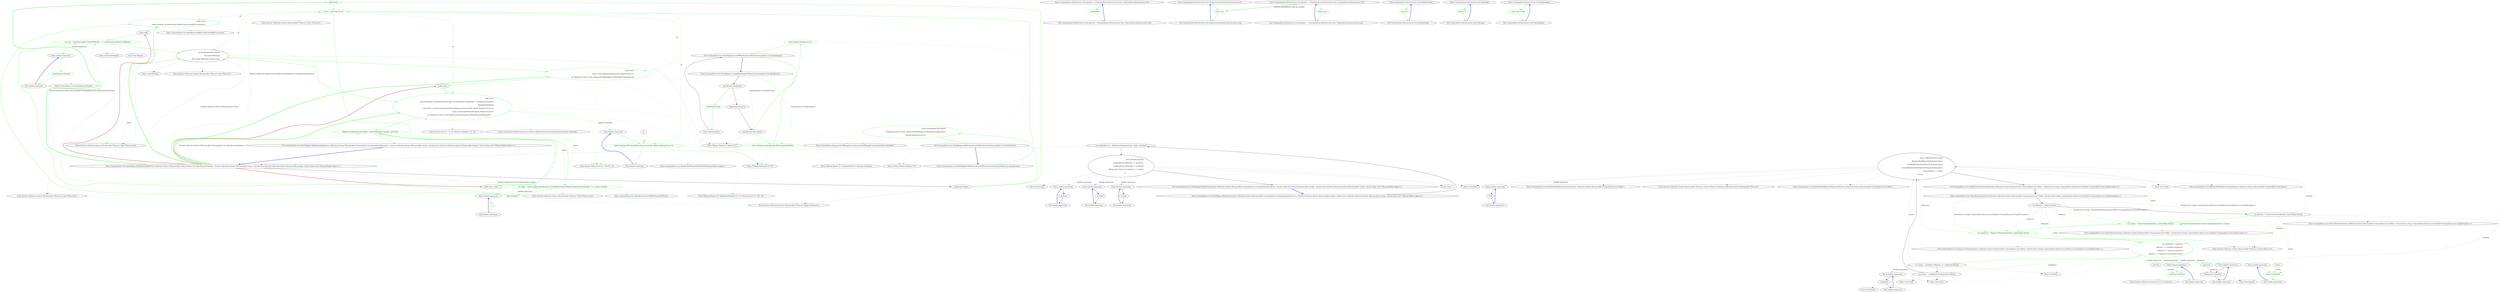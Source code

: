 digraph  {
d18 [label="yield break;", span="36-36", cluster="CommandLine.Core.ValueMapper.MapValuesImpl(System.Collections.Generic.IEnumerable<CommandLine.Core.SpecificationProperty>, System.Collections.Generic.IEnumerable<string>, System.Func<System.Collections.Generic.IEnumerable<string>, System.Type, bool, CSharpx.Maybe<object>>)", color=green, community=0];
d4 [label="Entry CommandLine.Core.ValueMapper.MapValuesImpl(System.Collections.Generic.IEnumerable<CommandLine.Core.SpecificationProperty>, System.Collections.Generic.IEnumerable<string>, System.Func<System.Collections.Generic.IEnumerable<string>, System.Type, bool, CSharpx.Maybe<object>>)", span="29-29", cluster="CommandLine.Core.ValueMapper.MapValuesImpl(System.Collections.Generic.IEnumerable<CommandLine.Core.SpecificationProperty>, System.Collections.Generic.IEnumerable<string>, System.Func<System.Collections.Generic.IEnumerable<string>, System.Type, bool, CSharpx.Maybe<object>>)"];
d17 [label="specProps.Empty()", span="34-34", cluster="CommandLine.Core.ValueMapper.MapValuesImpl(System.Collections.Generic.IEnumerable<CommandLine.Core.SpecificationProperty>, System.Collections.Generic.IEnumerable<string>, System.Func<System.Collections.Generic.IEnumerable<string>, System.Type, bool, CSharpx.Maybe<object>>)"];
d19 [label="var pt = specProps.First()", span="38-38", cluster="CommandLine.Core.ValueMapper.MapValuesImpl(System.Collections.Generic.IEnumerable<CommandLine.Core.SpecificationProperty>, System.Collections.Generic.IEnumerable<string>, System.Func<System.Collections.Generic.IEnumerable<string>, System.Type, bool, CSharpx.Maybe<object>>)", color=green, community=0];
d22 [label="yield return\r\n                    Tuple.Create(pt, pt.Specification.MakeErrorInCaseOfMinConstraint());", span="42-43", cluster="CommandLine.Core.ValueMapper.MapValuesImpl(System.Collections.Generic.IEnumerable<CommandLine.Core.SpecificationProperty>, System.Collections.Generic.IEnumerable<string>, System.Func<System.Collections.Generic.IEnumerable<string>, System.Type, bool, CSharpx.Maybe<object>>)", color=green, community=0];
d21 [label="taken.Empty()", span="40-40", cluster="CommandLine.Core.ValueMapper.MapValuesImpl(System.Collections.Generic.IEnumerable<CommandLine.Core.SpecificationProperty>, System.Collections.Generic.IEnumerable<string>, System.Func<System.Collections.Generic.IEnumerable<string>, System.Type, bool, CSharpx.Maybe<object>>)", color=green, community=0];
d23 [label="yield break;", span="44-44", cluster="CommandLine.Core.ValueMapper.MapValuesImpl(System.Collections.Generic.IEnumerable<CommandLine.Core.SpecificationProperty>, System.Collections.Generic.IEnumerable<string>, System.Func<System.Collections.Generic.IEnumerable<string>, System.Type, bool, CSharpx.Maybe<object>>)"];
d38 [label="Entry CommandLine.Core.Specification.MakeErrorInCaseOfMinConstraint()", span="87-87", cluster="CommandLine.Core.Specification.MakeErrorInCaseOfMinConstraint()"];
d39 [label="Entry System.Tuple.Create<T1, T2>(T1, T2)", span="0-0", cluster="System.Tuple.Create<T1, T2>(T1, T2)"];
d26 [label="yield return\r\n                    Tuple.Create<SpecificationProperty, Maybe<Error>>(\r\n                        pt, Maybe.Just<Error>(new SequenceOutOfRangeError(NameInfo.EmptyName)));", span="52-54", cluster="CommandLine.Core.ValueMapper.MapValuesImpl(System.Collections.Generic.IEnumerable<CommandLine.Core.SpecificationProperty>, System.Collections.Generic.IEnumerable<string>, System.Func<System.Collections.Generic.IEnumerable<string>, System.Type, bool, CSharpx.Maybe<object>>)", color=green, community=0];
d25 [label="pt.Specification.Max.IsJust()\r\n                && next.IsNothing()\r\n                && values.Skip(taken.Count()).Any()", span="48-50", cluster="CommandLine.Core.ValueMapper.MapValuesImpl(System.Collections.Generic.IEnumerable<CommandLine.Core.SpecificationProperty>, System.Collections.Generic.IEnumerable<string>, System.Func<System.Collections.Generic.IEnumerable<string>, System.Type, bool, CSharpx.Maybe<object>>)"];
d27 [label="yield break;", span="55-55", cluster="CommandLine.Core.ValueMapper.MapValuesImpl(System.Collections.Generic.IEnumerable<CommandLine.Core.SpecificationProperty>, System.Collections.Generic.IEnumerable<string>, System.Func<System.Collections.Generic.IEnumerable<string>, System.Type, bool, CSharpx.Maybe<object>>)"];
d46 [label="Entry CommandLine.SequenceOutOfRangeError.SequenceOutOfRangeError(CommandLine.NameInfo)", span="360-360", cluster="CommandLine.SequenceOutOfRangeError.SequenceOutOfRangeError(CommandLine.NameInfo)"];
d47 [label="Entry CSharpx.Maybe.Just<T>(T)", span="124-124", cluster="CSharpx.Maybe.Just<T>(T)"];
d28 [label="yield return\r\n                converter(taken, pt.Property.PropertyType, pt.Specification.TargetType != TargetType.Sequence)\r\n                    .MapValueOrDefault(\r\n                        converted => Tuple.Create(pt.WithValue(Maybe.Just(converted)), Maybe.Nothing<Error>()),\r\n                        Tuple.Create<SpecificationProperty, Maybe<Error>>(\r\n                            pt, Maybe.Just<Error>(new BadFormatConversionError(NameInfo.EmptyName))));", span="58-63", cluster="CommandLine.Core.ValueMapper.MapValuesImpl(System.Collections.Generic.IEnumerable<CommandLine.Core.SpecificationProperty>, System.Collections.Generic.IEnumerable<string>, System.Func<System.Collections.Generic.IEnumerable<string>, System.Type, bool, CSharpx.Maybe<object>>)", color=green, community=0];
d20 [label="var taken = values.Take(pt.Specification.CountOfMaxNumberOfValues().MapValueOrDefault(n => n, values.Count()))", span="39-39", cluster="CommandLine.Core.ValueMapper.MapValuesImpl(System.Collections.Generic.IEnumerable<CommandLine.Core.SpecificationProperty>, System.Collections.Generic.IEnumerable<string>, System.Func<System.Collections.Generic.IEnumerable<string>, System.Type, bool, CSharpx.Maybe<object>>)", color=green, community=0];
d29 [label="MapValuesImpl(specProps.Skip(1), values.Skip(taken.Count()), converter)", span="65-65", cluster="CommandLine.Core.ValueMapper.MapValuesImpl(System.Collections.Generic.IEnumerable<CommandLine.Core.SpecificationProperty>, System.Collections.Generic.IEnumerable<string>, System.Func<System.Collections.Generic.IEnumerable<string>, System.Type, bool, CSharpx.Maybe<object>>)", color=green, community=0];
d48 [label="Entry System.Func<T1, T2, T3, TResult>.Invoke(T1, T2, T3)", span="0-0", cluster="System.Func<T1, T2, T3, TResult>.Invoke(T1, T2, T3)"];
d49 [label="Entry CommandLine.BadFormatConversionError.BadFormatConversionError(CommandLine.NameInfo)", span="349-349", cluster="CommandLine.BadFormatConversionError.BadFormatConversionError(CommandLine.NameInfo)"];
d36 [label="Entry CSharpx.Maybe<T1>.MapValueOrDefault<T1, T2>(System.Func<T1, T2>, T2)", span="377-377", cluster="CSharpx.Maybe<T1>.MapValueOrDefault<T1, T2>(System.Func<T1, T2>, T2)"];
d57 [label="Entry lambda expression", span="61-61", cluster="lambda expression"];
d33 [label="Entry System.Collections.Generic.IEnumerable<TSource>.First<TSource>()", span="0-0", cluster="System.Collections.Generic.IEnumerable<TSource>.First<TSource>()"];
d58 [label="Tuple.Create(pt.WithValue(Maybe.Just(converted)), Maybe.Nothing<Error>())", span="61-61", cluster="lambda expression", color=green, community=0];
d34 [label="Entry CommandLine.Core.Specification.CountOfMaxNumberOfValues()", span="71-71", cluster="CommandLine.Core.Specification.CountOfMaxNumberOfValues()"];
d35 [label="Entry System.Collections.Generic.IEnumerable<TSource>.Count<TSource>()", span="0-0", cluster="System.Collections.Generic.IEnumerable<TSource>.Count<TSource>()"];
d37 [label="Entry System.Collections.Generic.IEnumerable<TSource>.Take<TSource>(int)", span="0-0", cluster="System.Collections.Generic.IEnumerable<TSource>.Take<TSource>(int)"];
d50 [label="Entry lambda expression", span="39-39", cluster="lambda expression"];
d24 [label="var next = specProps.Skip(1).FirstOrDefault(s => s.Specification.IsValue()).ToMaybe()", span="47-47", cluster="CommandLine.Core.ValueMapper.MapValuesImpl(System.Collections.Generic.IEnumerable<CommandLine.Core.SpecificationProperty>, System.Collections.Generic.IEnumerable<string>, System.Func<System.Collections.Generic.IEnumerable<string>, System.Type, bool, CSharpx.Maybe<object>>)", color=green, community=0];
d40 [label="Entry System.Collections.Generic.IEnumerable<TSource>.Skip<TSource>(int)", span="0-0", cluster="System.Collections.Generic.IEnumerable<TSource>.Skip<TSource>(int)"];
d41 [label="Entry Unk.FirstOrDefault", span="", cluster="Unk.FirstOrDefault"];
d42 [label="Entry Unk.ToMaybe", span="", cluster="Unk.ToMaybe"];
d53 [label="Entry lambda expression", span="47-47", cluster="lambda expression"];
d30 [label="yield return value;", span="67-67", cluster="CommandLine.Core.ValueMapper.MapValuesImpl(System.Collections.Generic.IEnumerable<CommandLine.Core.SpecificationProperty>, System.Collections.Generic.IEnumerable<string>, System.Func<System.Collections.Generic.IEnumerable<string>, System.Type, bool, CSharpx.Maybe<object>>)"];
d31 [label="Exit CommandLine.Core.ValueMapper.MapValuesImpl(System.Collections.Generic.IEnumerable<CommandLine.Core.SpecificationProperty>, System.Collections.Generic.IEnumerable<string>, System.Func<System.Collections.Generic.IEnumerable<string>, System.Type, bool, CSharpx.Maybe<object>>)", span="29-29", cluster="CommandLine.Core.ValueMapper.MapValuesImpl(System.Collections.Generic.IEnumerable<CommandLine.Core.SpecificationProperty>, System.Collections.Generic.IEnumerable<string>, System.Func<System.Collections.Generic.IEnumerable<string>, System.Type, bool, CSharpx.Maybe<object>>)"];
d75 [label=pt, span=""];
d59 [label="Exit lambda expression", span="61-61", cluster="lambda expression"];
d60 [label="Entry CommandLine.Core.SpecificationProperty.WithValue(CSharpx.Maybe<object>)", span="18-18", cluster="CommandLine.Core.SpecificationProperty.WithValue(CSharpx.Maybe<object>)"];
d61 [label="Entry CSharpx.Maybe.Nothing<T>()", span="116-116", cluster="CSharpx.Maybe.Nothing<T>()"];
d32 [label="Entry System.Collections.Generic.IEnumerable<TSource>.Empty<TSource>()", span="31-31", cluster="System.Collections.Generic.IEnumerable<TSource>.Empty<TSource>()"];
d51 [label=n, span="39-39", cluster="lambda expression", color=green, community=1];
d52 [label="Exit lambda expression", span="39-39", cluster="lambda expression"];
d54 [label="s.Specification.IsValue()", span="47-47", cluster="lambda expression", color=green, community=0];
d55 [label="Exit lambda expression", span="47-47", cluster="lambda expression"];
d56 [label="Entry CommandLine.Core.Specification.IsValue()", span="15-15", cluster="CommandLine.Core.Specification.IsValue()"];
d68 [label="return Maybe.Just(specification.Max.FromJustOrFail());", span="80-80", cluster="CommandLine.Core.ValueMapper.CountOfMaxNumberOfValues(CommandLine.Core.Specification)", color=green, community=0];
d62 [label="Entry CommandLine.Core.ValueMapper.CountOfMaxNumberOfValues(CommandLine.Core.Specification)", span="71-71", cluster="CommandLine.Core.ValueMapper.CountOfMaxNumberOfValues(CommandLine.Core.Specification)"];
d67 [label="specification.Max.IsJust()", span="78-78", cluster="CommandLine.Core.ValueMapper.CountOfMaxNumberOfValues(CommandLine.Core.Specification)"];
d70 [label="Exit CommandLine.Core.ValueMapper.CountOfMaxNumberOfValues(CommandLine.Core.Specification)", span="71-71", cluster="CommandLine.Core.ValueMapper.CountOfMaxNumberOfValues(CommandLine.Core.Specification)"];
d71 [label="Entry CSharpx.Maybe<T>.FromJustOrFail<T>(System.Exception)", span="355-355", cluster="CSharpx.Maybe<T>.FromJustOrFail<T>(System.Exception)"];
d64 [label="TargetType.Scalar", span="75-75", cluster="CommandLine.Core.ValueMapper.CountOfMaxNumberOfValues(CommandLine.Core.Specification)", color=green, community=0];
d63 [label="specification.TargetType", span="73-73", cluster="CommandLine.Core.ValueMapper.CountOfMaxNumberOfValues(CommandLine.Core.Specification)"];
d65 [label="return Maybe.Just(1);", span="76-76", cluster="CommandLine.Core.ValueMapper.CountOfMaxNumberOfValues(CommandLine.Core.Specification)"];
d69 [label="return Maybe.Nothing<int>();", span="84-84", cluster="CommandLine.Core.ValueMapper.CountOfMaxNumberOfValues(CommandLine.Core.Specification)", color=green, community=0];
d73 [label="return specification.Min.IsJust()\r\n                ? Maybe.Just<Error>(new SequenceOutOfRangeError(NameInfo.EmptyName))\r\n                : Maybe.Nothing<Error>();", span="89-91", cluster="CommandLine.Core.ValueMapper.MakeErrorInCaseOfMinConstraint(CommandLine.Core.Specification)", color=green, community=0];
d72 [label="Entry CommandLine.Core.ValueMapper.MakeErrorInCaseOfMinConstraint(CommandLine.Core.Specification)", span="87-87", cluster="CommandLine.Core.ValueMapper.MakeErrorInCaseOfMinConstraint(CommandLine.Core.Specification)"];
d74 [label="Exit CommandLine.Core.ValueMapper.MakeErrorInCaseOfMinConstraint(CommandLine.Core.Specification)", span="87-87", cluster="CommandLine.Core.ValueMapper.MakeErrorInCaseOfMinConstraint(CommandLine.Core.Specification)"];
d43 [label="Entry CSharpx.Maybe<T>.IsJust<T>()", span="326-326", cluster="CSharpx.Maybe<T>.IsJust<T>()"];
d1 [label="var propAndErrors = MapValuesImpl(specProps, values, converter)", span="20-20", cluster="CommandLine.Core.ValueMapper.MapValues(System.Collections.Generic.IEnumerable<CommandLine.Core.SpecificationProperty>, System.Collections.Generic.IEnumerable<string>, System.Func<System.Collections.Generic.IEnumerable<string>, System.Type, bool, CSharpx.Maybe<object>>)"];
d44 [label="Entry Unk.IsNothing", span="", cluster="Unk.IsNothing"];
d45 [label="Entry System.Collections.Generic.IEnumerable<TSource>.Any<TSource>()", span="0-0", cluster="System.Collections.Generic.IEnumerable<TSource>.Any<TSource>()"];
d66 [label="TargetType.Sequence", span="77-77", cluster="CommandLine.Core.ValueMapper.CountOfMaxNumberOfValues(CommandLine.Core.Specification)"];
d0 [label="Entry CommandLine.Core.ValueMapper.MapValues(System.Collections.Generic.IEnumerable<CommandLine.Core.SpecificationProperty>, System.Collections.Generic.IEnumerable<string>, System.Func<System.Collections.Generic.IEnumerable<string>, System.Type, bool, CSharpx.Maybe<object>>)", span="15-15", cluster="CommandLine.Core.ValueMapper.MapValues(System.Collections.Generic.IEnumerable<CommandLine.Core.SpecificationProperty>, System.Collections.Generic.IEnumerable<string>, System.Func<System.Collections.Generic.IEnumerable<string>, System.Type, bool, CSharpx.Maybe<object>>)"];
d2 [label="return Result.Succeed(\r\n                propAndErrors.Select(pe => pe.Item1),\r\n                propAndErrors.Select(pe => pe.Item2)\r\n                    .OfType<Just<Error>>().Select(e => e.Value)\r\n                );", span="22-26", cluster="CommandLine.Core.ValueMapper.MapValues(System.Collections.Generic.IEnumerable<CommandLine.Core.SpecificationProperty>, System.Collections.Generic.IEnumerable<string>, System.Func<System.Collections.Generic.IEnumerable<string>, System.Type, bool, CSharpx.Maybe<object>>)"];
d3 [label="Exit CommandLine.Core.ValueMapper.MapValues(System.Collections.Generic.IEnumerable<CommandLine.Core.SpecificationProperty>, System.Collections.Generic.IEnumerable<string>, System.Func<System.Collections.Generic.IEnumerable<string>, System.Type, bool, CSharpx.Maybe<object>>)", span="15-15", cluster="CommandLine.Core.ValueMapper.MapValues(System.Collections.Generic.IEnumerable<CommandLine.Core.SpecificationProperty>, System.Collections.Generic.IEnumerable<string>, System.Func<System.Collections.Generic.IEnumerable<string>, System.Type, bool, CSharpx.Maybe<object>>)"];
d5 [label="Entry Unk.Select", span="", cluster="Unk.Select"];
d6 [label="Entry Unk.>", span="", cluster="Unk.>"];
d7 [label="Entry Unk.Succeed", span="", cluster="Unk.Succeed"];
d8 [label="Entry lambda expression", span="23-23", cluster="lambda expression"];
d11 [label="Entry lambda expression", span="24-24", cluster="lambda expression"];
d14 [label="Entry lambda expression", span="25-25", cluster="lambda expression"];
d10 [label="Exit lambda expression", span="23-23", cluster="lambda expression"];
d9 [label="pe.Item1", span="23-23", cluster="lambda expression"];
d13 [label="Exit lambda expression", span="24-24", cluster="lambda expression"];
d12 [label="pe.Item2", span="24-24", cluster="lambda expression"];
d16 [label="Exit lambda expression", span="25-25", cluster="lambda expression"];
d15 [label="e.Value", span="25-25", cluster="lambda expression"];
m0_14 [label="Entry Unk.Where", span="", cluster="Unk.Where", file="Tokenizer.cs"];
m0_22 [label="Entry Unk.Create", span="", cluster="Unk.Create", file="Tokenizer.cs"];
m0_12 [label="Entry CommandLine.Core.Scalar.Partition(System.Collections.Generic.IEnumerable<CommandLine.Core.Token>, System.Func<string, CommandLine.Infrastructure.Maybe<CommandLine.Core.TypeDescriptor>>)", span="11-11", cluster="CommandLine.Core.Scalar.Partition(System.Collections.Generic.IEnumerable<CommandLine.Core.Token>, System.Func<string, CommandLine.Infrastructure.Maybe<CommandLine.Core.TypeDescriptor>>)", file="Tokenizer.cs"];
m0_18 [label="Entry CommandLine.Core.KeyValuePairHelper.ForScalar(System.Collections.Generic.IEnumerable<CommandLine.Core.Token>)", span="16-16", cluster="CommandLine.Core.KeyValuePairHelper.ForScalar(System.Collections.Generic.IEnumerable<CommandLine.Core.Token>)", file="Tokenizer.cs"];
m0_13 [label="Entry CommandLine.Core.Sequence.Partition(System.Collections.Generic.IEnumerable<CommandLine.Core.Token>, System.Func<string, CommandLine.Infrastructure.Maybe<CommandLine.Core.TypeDescriptor>>)", span="11-11", cluster="CommandLine.Core.Sequence.Partition(System.Collections.Generic.IEnumerable<CommandLine.Core.Token>, System.Func<string, CommandLine.Infrastructure.Maybe<CommandLine.Core.TypeDescriptor>>)", file="Tokenizer.cs"];
m0_0 [label="Entry CommandLine.Core.TokenPartitioner.Partition(System.Collections.Generic.IEnumerable<CommandLine.Core.Token>, System.Func<string, CommandLine.Infrastructure.Maybe<CommandLine.Core.TypeDescriptor>>)", span="12-12", cluster="CommandLine.Core.TokenPartitioner.Partition(System.Collections.Generic.IEnumerable<CommandLine.Core.Token>, System.Func<string, CommandLine.Infrastructure.Maybe<CommandLine.Core.TypeDescriptor>>)", file="Tokenizer.cs"];
m0_3 [label="var scalars = Scalar.Partition(tokenList, typeLookup).ToList()", span="18-18", cluster="CommandLine.Core.TokenPartitioner.Partition(System.Collections.Generic.IEnumerable<CommandLine.Core.Token>, System.Func<string, CommandLine.Infrastructure.Maybe<CommandLine.Core.TypeDescriptor>>)", color=green, community=0, file="Tokenizer.cs"];
m0_1 [label="var tokenList = tokens.ToList()", span="16-16", cluster="CommandLine.Core.TokenPartitioner.Partition(System.Collections.Generic.IEnumerable<CommandLine.Core.Token>, System.Func<string, CommandLine.Infrastructure.Maybe<CommandLine.Core.TypeDescriptor>>)", file="Tokenizer.cs"];
m0_2 [label="var switches = Switch.Partition(tokenList, typeLookup).ToList()", span="17-17", cluster="CommandLine.Core.TokenPartitioner.Partition(System.Collections.Generic.IEnumerable<CommandLine.Core.Token>, System.Func<string, CommandLine.Infrastructure.Maybe<CommandLine.Core.TypeDescriptor>>)", file="Tokenizer.cs"];
m0_4 [label="var sequences = Sequence.Partition(tokenList, typeLookup).ToList()", span="19-19", cluster="CommandLine.Core.TokenPartitioner.Partition(System.Collections.Generic.IEnumerable<CommandLine.Core.Token>, System.Func<string, CommandLine.Infrastructure.Maybe<CommandLine.Core.TypeDescriptor>>)", color=green, community=0, file="Tokenizer.cs"];
m0_5 [label="var nonOptions = tokenList\r\n                .Where(t => !switches.Contains(t))\r\n                .Where(t => !scalars.Contains(t))\r\n                .Where(t => !sequences.Contains(t)).ToList()", span="20-23", cluster="CommandLine.Core.TokenPartitioner.Partition(System.Collections.Generic.IEnumerable<CommandLine.Core.Token>, System.Func<string, CommandLine.Infrastructure.Maybe<CommandLine.Core.TypeDescriptor>>)", color=green, community=0, file="Tokenizer.cs"];
m0_8 [label="return TokenPartitions.Create(\r\n                    KeyValuePairHelper.ForSwitch(switches)\r\n                        .Concat(KeyValuePairHelper.ForScalar(scalars))\r\n                        .Concat(KeyValuePairHelper.ForSequence(sequences)),\r\n                values.Select(t => t.Text),\r\n                errors);", span="27-32", cluster="CommandLine.Core.TokenPartitioner.Partition(System.Collections.Generic.IEnumerable<CommandLine.Core.Token>, System.Func<string, CommandLine.Infrastructure.Maybe<CommandLine.Core.TypeDescriptor>>)", file="Tokenizer.cs"];
m0_6 [label="var values = nonOptions.Where(v => v.IsValue()).ToList()", span="24-24", cluster="CommandLine.Core.TokenPartitioner.Partition(System.Collections.Generic.IEnumerable<CommandLine.Core.Token>, System.Func<string, CommandLine.Infrastructure.Maybe<CommandLine.Core.TypeDescriptor>>)", file="Tokenizer.cs"];
m0_7 [label="var errors = nonOptions.Except(values).ToList()", span="25-25", cluster="CommandLine.Core.TokenPartitioner.Partition(System.Collections.Generic.IEnumerable<CommandLine.Core.Token>, System.Func<string, CommandLine.Infrastructure.Maybe<CommandLine.Core.TypeDescriptor>>)", file="Tokenizer.cs"];
m0_9 [label="Exit CommandLine.Core.TokenPartitioner.Partition(System.Collections.Generic.IEnumerable<CommandLine.Core.Token>, System.Func<string, CommandLine.Infrastructure.Maybe<CommandLine.Core.TypeDescriptor>>)", span="12-12", cluster="CommandLine.Core.TokenPartitioner.Partition(System.Collections.Generic.IEnumerable<CommandLine.Core.Token>, System.Func<string, CommandLine.Infrastructure.Maybe<CommandLine.Core.TypeDescriptor>>)", file="Tokenizer.cs"];
m0_30 [label="Entry Unk.Contains", span="", cluster="Unk.Contains", file="Tokenizer.cs"];
m0_16 [label="Entry Unk.Except", span="", cluster="Unk.Except", file="Tokenizer.cs"];
m0_34 [label="Entry lambda expression", span="24-24", cluster="lambda expression", file="Tokenizer.cs"];
m0_28 [label="!scalars.Contains(t)", span="22-22", cluster="lambda expression", color=green, community=0, file="Tokenizer.cs"];
m0_32 [label="!sequences.Contains(t)", span="23-23", cluster="lambda expression", file="Tokenizer.cs"];
m0_23 [label="Entry lambda expression", span="21-21", cluster="lambda expression", file="Tokenizer.cs"];
m0_27 [label="Entry lambda expression", span="22-22", cluster="lambda expression", file="Tokenizer.cs"];
m0_31 [label="Entry lambda expression", span="23-23", cluster="lambda expression", file="Tokenizer.cs"];
m0_24 [label="!switches.Contains(t)", span="21-21", cluster="lambda expression", color=green, community=0, file="Tokenizer.cs"];
m0_25 [label="Exit lambda expression", span="21-21", cluster="lambda expression", file="Tokenizer.cs"];
m0_29 [label="Exit lambda expression", span="22-22", cluster="lambda expression", file="Tokenizer.cs"];
m0_38 [label="Entry lambda expression", span="31-31", cluster="lambda expression", file="Tokenizer.cs"];
m0_33 [label="Exit lambda expression", span="23-23", cluster="lambda expression", file="Tokenizer.cs"];
m0_40 [label="Exit lambda expression", span="31-31", cluster="lambda expression", file="Tokenizer.cs"];
m0_39 [label="t.Text", span="31-31", cluster="lambda expression", file="Tokenizer.cs"];
m0_35 [label="v.IsValue()", span="24-24", cluster="lambda expression", file="Tokenizer.cs"];
m0_36 [label="Exit lambda expression", span="24-24", cluster="lambda expression", file="Tokenizer.cs"];
m0_15 [label="Entry Unk.ToList", span="", cluster="Unk.ToList", file="Tokenizer.cs"];
m0_17 [label="Entry CommandLine.Core.KeyValuePairHelper.ForSwitch(System.Collections.Generic.IEnumerable<CommandLine.Core.Token>)", span="10-10", cluster="CommandLine.Core.KeyValuePairHelper.ForSwitch(System.Collections.Generic.IEnumerable<CommandLine.Core.Token>)", file="Tokenizer.cs"];
m0_11 [label="Entry CommandLine.Core.Switch.Partition(System.Collections.Generic.IEnumerable<CommandLine.Core.Token>, System.Func<string, CommandLine.Infrastructure.Maybe<CommandLine.Core.TypeDescriptor>>)", span="11-11", cluster="CommandLine.Core.Switch.Partition(System.Collections.Generic.IEnumerable<CommandLine.Core.Token>, System.Func<string, CommandLine.Infrastructure.Maybe<CommandLine.Core.TypeDescriptor>>)", file="Tokenizer.cs"];
m0_10 [label="Entry System.Collections.Generic.IEnumerable<TSource>.ToList<TSource>()", span="0-0", cluster="System.Collections.Generic.IEnumerable<TSource>.ToList<TSource>()", file="Tokenizer.cs"];
m0_37 [label="Entry Unk.IsValue", span="", cluster="Unk.IsValue", file="Tokenizer.cs"];
m0_19 [label="Entry System.Collections.Generic.IEnumerable<TSource>.Concat<TSource>(System.Collections.Generic.IEnumerable<TSource>)", span="0-0", cluster="System.Collections.Generic.IEnumerable<TSource>.Concat<TSource>(System.Collections.Generic.IEnumerable<TSource>)", file="Tokenizer.cs"];
m0_20 [label="Entry CommandLine.Core.KeyValuePairHelper.ForSequence(System.Collections.Generic.IEnumerable<CommandLine.Core.Token>)", span="22-22", cluster="CommandLine.Core.KeyValuePairHelper.ForSequence(System.Collections.Generic.IEnumerable<CommandLine.Core.Token>)", file="Tokenizer.cs"];
m0_26 [label="Entry System.Collections.Generic.List<T>.Contains(T)", span="0-0", cluster="System.Collections.Generic.List<T>.Contains(T)", file="Tokenizer.cs"];
m0_41 [label=switches, span="", file="Tokenizer.cs"];
m0_42 [label=scalars, span="", file="Tokenizer.cs"];
m0_43 [label=sequences, span="", file="Tokenizer.cs"];
m1_15 [label="Entry CommandLine.Infrastructure.Unit.operator !=(CommandLine.Infrastructure.Unit, CommandLine.Infrastructure.Unit)", span="41-41", cluster="CommandLine.Infrastructure.Unit.operator !=(CommandLine.Infrastructure.Unit, CommandLine.Infrastructure.Unit)", file="Unit.cs"];
m1_16 [label="return false;", span="43-43", cluster="CommandLine.Infrastructure.Unit.operator !=(CommandLine.Infrastructure.Unit, CommandLine.Infrastructure.Unit)", color=green, community=0, file="Unit.cs"];
m1_17 [label="Exit CommandLine.Infrastructure.Unit.operator !=(CommandLine.Infrastructure.Unit, CommandLine.Infrastructure.Unit)", span="41-41", cluster="CommandLine.Infrastructure.Unit.operator !=(CommandLine.Infrastructure.Unit, CommandLine.Infrastructure.Unit)", file="Unit.cs"];
m1_0 [label="Entry CommandLine.Infrastructure.Unit.Equals(CommandLine.Infrastructure.Unit)", span="16-16", cluster="CommandLine.Infrastructure.Unit.Equals(CommandLine.Infrastructure.Unit)", file="Unit.cs"];
m1_1 [label="return true;", span="18-18", cluster="CommandLine.Infrastructure.Unit.Equals(CommandLine.Infrastructure.Unit)", color=green, community=0, file="Unit.cs"];
m1_2 [label="Exit CommandLine.Infrastructure.Unit.Equals(CommandLine.Infrastructure.Unit)", span="16-16", cluster="CommandLine.Infrastructure.Unit.Equals(CommandLine.Infrastructure.Unit)", file="Unit.cs"];
m1_6 [label="Entry CommandLine.Infrastructure.Unit.GetHashCode()", span="26-26", cluster="CommandLine.Infrastructure.Unit.GetHashCode()", file="Unit.cs"];
m1_7 [label="return 0;", span="28-28", cluster="CommandLine.Infrastructure.Unit.GetHashCode()", color=green, community=0, file="Unit.cs"];
m1_8 [label="Exit CommandLine.Infrastructure.Unit.GetHashCode()", span="26-26", cluster="CommandLine.Infrastructure.Unit.GetHashCode()", file="Unit.cs"];
m1_9 [label="Entry CommandLine.Infrastructure.Unit.ToString()", span="31-31", cluster="CommandLine.Infrastructure.Unit.ToString()", file="Unit.cs"];
m1_10 [label="return ''()'';", span="33-33", cluster="CommandLine.Infrastructure.Unit.ToString()", color=green, community=0, file="Unit.cs"];
m1_11 [label="Exit CommandLine.Infrastructure.Unit.ToString()", span="31-31", cluster="CommandLine.Infrastructure.Unit.ToString()", file="Unit.cs"];
m1_3 [label="Entry CommandLine.Infrastructure.Unit.Equals(object)", span="21-21", cluster="CommandLine.Infrastructure.Unit.Equals(object)", file="Unit.cs"];
m1_4 [label="return obj is Unit;", span="23-23", cluster="CommandLine.Infrastructure.Unit.Equals(object)", color=green, community=0, file="Unit.cs"];
m1_5 [label="Exit CommandLine.Infrastructure.Unit.Equals(object)", span="21-21", cluster="CommandLine.Infrastructure.Unit.Equals(object)", file="Unit.cs"];
m1_12 [label="Entry CommandLine.Infrastructure.Unit.operator ==(CommandLine.Infrastructure.Unit, CommandLine.Infrastructure.Unit)", span="36-36", cluster="CommandLine.Infrastructure.Unit.operator ==(CommandLine.Infrastructure.Unit, CommandLine.Infrastructure.Unit)", file="Unit.cs"];
m1_13 [label="return true;", span="38-38", cluster="CommandLine.Infrastructure.Unit.operator ==(CommandLine.Infrastructure.Unit, CommandLine.Infrastructure.Unit)", color=green, community=0, file="Unit.cs"];
m1_14 [label="Exit CommandLine.Infrastructure.Unit.operator ==(CommandLine.Infrastructure.Unit, CommandLine.Infrastructure.Unit)", span="36-36", cluster="CommandLine.Infrastructure.Unit.operator ==(CommandLine.Infrastructure.Unit, CommandLine.Infrastructure.Unit)", file="Unit.cs"];
d18 -> d19  [key=0, style=solid, color=green];
d4 -> d18  [key=0, style=bold, color=green];
d4 -> d22  [key=0, style=bold, color=green];
d4 -> d26  [key=0, style=bold, color=green];
d4 -> d28  [key=0, style=bold, color=green];
d4 -> d19  [key=1, style=dashed, color=green, label="System.Collections.Generic.IEnumerable<CommandLine.Core.SpecificationProperty>"];
d4 -> d20  [key=1, style=dashed, color=green, label="System.Collections.Generic.IEnumerable<string>"];
d4 -> d24  [key=1, style=dashed, color=green, label="System.Collections.Generic.IEnumerable<CommandLine.Core.SpecificationProperty>"];
d4 -> d29  [key=1, style=dashed, color=green, label="System.Collections.Generic.IEnumerable<CommandLine.Core.SpecificationProperty>"];
d4 -> d17  [key=0, style=solid];
d4 -> d23  [key=0, style=bold, color=crimson];
d4 -> d27  [key=0, style=bold, color=crimson];
d4 -> d30  [key=0, style=bold, color=crimson];
d4 -> d25  [key=1, style=dashed, color=darkseagreen4, label="System.Collections.Generic.IEnumerable<string>"];
d17 -> d18  [key=0, style=solid, color=green];
d17 -> d19  [key=0, style=solid, color=green];
d17 -> d32  [key=2, style=dotted];
d19 -> d22  [key=1, style=dashed, color=green, label=pt];
d19 -> d26  [key=1, style=dashed, color=green, label=pt];
d19 -> d28  [key=1, style=dashed, color=green, label=pt];
d19 -> d20  [key=0, style=solid, color=green];
d19 -> d33  [key=2, style=dotted, color=green];
d19 -> d25  [key=1, style=dashed, color=green, label=pt];
d19 -> d58  [key=1, style=dashed, color=green, label=pt];
d22 -> d23  [key=0, style=solid, color=green];
d22 -> d38  [key=2, style=dotted, color=green];
d22 -> d39  [key=2, style=dotted, color=green];
d21 -> d22  [key=0, style=solid, color=green];
d21 -> d24  [key=0, style=solid, color=green];
d21 -> d32  [key=2, style=dotted, color=green];
d23 -> d24  [key=0, style=solid, color=green];
d26 -> d27  [key=0, style=solid, color=green];
d26 -> d46  [key=2, style=dotted, color=green];
d26 -> d47  [key=2, style=dotted, color=green];
d26 -> d39  [key=2, style=dotted, color=green];
d25 -> d26  [key=0, style=solid, color=green];
d25 -> d28  [key=0, style=solid, color=green];
d25 -> d43  [key=2, style=dotted];
d25 -> d44  [key=2, style=dotted];
d25 -> d35  [key=2, style=dotted];
d25 -> d40  [key=2, style=dotted];
d25 -> d45  [key=2, style=dotted];
d27 -> d28  [key=0, style=solid, color=green];
d28 -> d29  [key=0, style=solid, color=green];
d28 -> d48  [key=2, style=dotted, color=green];
d28 -> d49  [key=2, style=dotted, color=green];
d28 -> d47  [key=2, style=dotted, color=green];
d28 -> d39  [key=2, style=dotted, color=green];
d28 -> d36  [key=2, style=dotted, color=green];
d28 -> d57  [key=1, style=dashed, color=green, label="lambda expression"];
d20 -> d28  [key=1, style=dashed, color=green, label=taken];
d20 -> d21  [key=0, style=solid, color=green];
d20 -> d34  [key=2, style=dotted, color=green];
d20 -> d35  [key=2, style=dotted, color=green];
d20 -> d36  [key=2, style=dotted, color=green];
d20 -> d37  [key=2, style=dotted, color=green];
d20 -> d50  [key=1, style=dashed, color=green, label="lambda expression"];
d20 -> d25  [key=1, style=dashed, color=green, label=taken];
d20 -> d29  [key=1, style=dashed, color=green, label=taken];
d29 -> d30  [key=0, style=solid, color=green];
d29 -> d31  [key=0, style=solid, color=green];
d29 -> d40  [key=2, style=dotted, color=green];
d29 -> d35  [key=2, style=dotted, color=green];
d29 -> d4  [key=2, style=dotted, color=green];
d57 -> d58  [key=0, style=solid, color=green];
d58 -> d59  [key=0, style=solid, color=green];
d58 -> d47  [key=2, style=dotted, color=green];
d58 -> d60  [key=2, style=dotted, color=green];
d58 -> d61  [key=2, style=dotted, color=green];
d58 -> d39  [key=2, style=dotted, color=green];
d50 -> d51  [key=0, style=solid, color=green];
d24 -> d25  [key=0, style=solid, color=green];
d24 -> d40  [key=2, style=dotted, color=green];
d24 -> d41  [key=2, style=dotted, color=green];
d24 -> d42  [key=2, style=dotted, color=green];
d24 -> d53  [key=1, style=dashed, color=green, label="lambda expression"];
d53 -> d54  [key=0, style=solid, color=green];
d30 -> d29  [key=0, style=solid, color=green];
d31 -> d4  [key=0, style=bold, color=blue];
d75 -> d58  [key=1, style=dashed, color=green, label=pt];
d59 -> d57  [key=0, style=bold, color=blue];
d51 -> d52  [key=0, style=solid, color=green];
d52 -> d50  [key=0, style=bold, color=blue];
d54 -> d55  [key=0, style=solid, color=green];
d54 -> d56  [key=2, style=dotted, color=green];
d55 -> d53  [key=0, style=bold, color=blue];
d68 -> d70  [key=0, style=solid, color=green];
d68 -> d71  [key=2, style=dotted, color=green];
d68 -> d47  [key=2, style=dotted, color=green];
d62 -> d68  [key=1, style=dashed, color=green, label="CommandLine.Core.Specification"];
d62 -> d63  [key=0, style=solid];
d62 -> d67  [key=1, style=dashed, color=darkseagreen4, label="CommandLine.Core.Specification"];
d67 -> d68  [key=0, style=solid, color=green];
d67 -> d69  [key=0, style=solid, color=green];
d67 -> d43  [key=2, style=dotted];
d70 -> d62  [key=0, style=bold, color=blue];
d64 -> d65  [key=0, style=solid, color=green];
d63 -> d64  [key=0, style=solid, color=green];
d63 -> d66  [key=0, style=solid];
d65 -> d47  [key=2, style=dotted];
d65 -> d70  [key=0, style=solid];
d69 -> d70  [key=0, style=solid, color=green];
d69 -> d61  [key=2, style=dotted, color=green];
d73 -> d74  [key=0, style=solid, color=green];
d73 -> d43  [key=2, style=dotted, color=green];
d73 -> d46  [key=2, style=dotted, color=green];
d73 -> d47  [key=2, style=dotted, color=green];
d73 -> d61  [key=2, style=dotted, color=green];
d72 -> d73  [key=0, style=solid, color=green];
d74 -> d72  [key=0, style=bold, color=blue];
d1 -> d4  [key=2, style=dotted];
d1 -> d2  [key=0, style=solid];
d66 -> d67  [key=0, style=solid];
d0 -> d1  [key=0, style=solid];
d2 -> d3  [key=0, style=solid];
d2 -> d5  [key=2, style=dotted];
d2 -> d6  [key=2, style=dotted];
d2 -> d7  [key=2, style=dotted];
d2 -> d8  [key=1, style=dashed, color=darkseagreen4, label="lambda expression"];
d2 -> d11  [key=1, style=dashed, color=darkseagreen4, label="lambda expression"];
d2 -> d14  [key=1, style=dashed, color=darkseagreen4, label="lambda expression"];
d3 -> d0  [key=0, style=bold, color=blue];
d8 -> d9  [key=0, style=solid];
d11 -> d12  [key=0, style=solid];
d14 -> d15  [key=0, style=solid];
d10 -> d8  [key=0, style=bold, color=blue];
d9 -> d10  [key=0, style=solid];
d13 -> d11  [key=0, style=bold, color=blue];
d12 -> d13  [key=0, style=solid];
d16 -> d14  [key=0, style=bold, color=blue];
d15 -> d16  [key=0, style=solid];
m0_0 -> m0_3  [key=1, style=dashed, color=green, label="System.Func<string, CommandLine.Infrastructure.Maybe<CommandLine.Core.TypeDescriptor>>"];
m0_0 -> m0_4  [key=1, style=dashed, color=green, label="System.Func<string, CommandLine.Infrastructure.Maybe<CommandLine.Core.TypeDescriptor>>"];
m0_0 -> m0_1  [key=0, style=solid];
m0_0 -> m0_2  [key=1, style=dashed, color=darkseagreen4, label="System.Func<string, CommandLine.Infrastructure.Maybe<CommandLine.Core.TypeDescriptor>>"];
m0_3 -> m0_3  [key=3, color=green, style=bold, label="Local variable System.Action<CommandLine.Error> onError"];
m0_3 -> m0_4  [key=0, style=solid, color=green];
m0_3 -> m0_12  [key=2, style=dotted, color=green];
m0_3 -> m0_10  [key=2, style=dotted, color=green];
m0_3 -> m0_5  [key=1, style=dashed, color=green, label=scalars];
m0_3 -> m0_28  [key=1, style=dashed, color=green, label=scalars];
m0_3 -> m0_8  [key=1, style=dashed, color=green, label=scalars];
m0_1 -> m0_3  [key=1, style=dashed, color=green, label=tokenList];
m0_1 -> m0_4  [key=1, style=dashed, color=green, label=tokenList];
m0_1 -> m0_5  [key=1, style=dashed, color=green, label=tokenList];
m0_1 -> m0_2  [key=0, style=solid];
m0_1 -> m0_10  [key=2, style=dotted];
m0_2 -> m0_3  [key=0, style=solid, color=green];
m0_2 -> m0_5  [key=1, style=dashed, color=green, label=switches];
m0_2 -> m0_24  [key=1, style=dashed, color=green, label=switches];
m0_2 -> m0_11  [key=2, style=dotted];
m0_2 -> m0_10  [key=2, style=dotted];
m0_2 -> m0_8  [key=1, style=dashed, color=darkseagreen4, label=switches];
m0_4 -> m0_5  [key=0, style=solid, color=green];
m0_4 -> m0_13  [key=2, style=dotted, color=green];
m0_4 -> m0_10  [key=2, style=dotted, color=green];
m0_4 -> m0_32  [key=1, style=dashed, color=green, label=sequences];
m0_4 -> m0_8  [key=1, style=dashed, color=green, label=sequences];
m0_5 -> m0_6  [key=0, style=solid, color=green];
m0_5 -> m0_14  [key=2, style=dotted, color=green];
m0_5 -> m0_15  [key=2, style=dotted, color=green];
m0_5 -> m0_23  [key=1, style=dashed, color=green, label="lambda expression"];
m0_5 -> m0_27  [key=1, style=dashed, color=green, label="lambda expression"];
m0_5 -> m0_31  [key=1, style=dashed, color=green, label="lambda expression"];
m0_5 -> m0_7  [key=1, style=dashed, color=green, label=nonOptions];
m0_8 -> m0_9  [key=0, style=solid];
m0_8 -> m0_17  [key=2, style=dotted];
m0_8 -> m0_18  [key=2, style=dotted];
m0_8 -> m0_19  [key=2, style=dotted];
m0_8 -> m0_20  [key=2, style=dotted];
m0_8 -> d5  [key=2, style=dotted];
m0_8 -> m0_22  [key=2, style=dotted];
m0_8 -> m0_38  [key=1, style=dashed, color=darkseagreen4, label="lambda expression"];
m0_6 -> m0_8  [key=1, style=dashed, color=darkseagreen4, label=values];
m0_6 -> m0_7  [key=0, style=solid];
m0_6 -> m0_14  [key=2, style=dotted];
m0_6 -> m0_15  [key=2, style=dotted];
m0_6 -> m0_34  [key=1, style=dashed, color=darkseagreen4, label="lambda expression"];
m0_7 -> m0_8  [key=0, style=solid];
m0_7 -> m0_15  [key=2, style=dotted];
m0_7 -> m0_16  [key=2, style=dotted];
m0_9 -> m0_0  [key=0, style=bold, color=blue];
m0_34 -> m0_35  [key=0, style=solid];
m0_28 -> m0_29  [key=0, style=solid, color=green];
m0_28 -> m0_30  [key=2, style=dotted, color=green];
m0_32 -> m0_33  [key=0, style=solid];
m0_32 -> m0_30  [key=2, style=dotted];
m0_23 -> m0_24  [key=0, style=solid, color=green];
m0_27 -> m0_28  [key=0, style=solid, color=green];
m0_31 -> m0_32  [key=0, style=solid];
m0_24 -> m0_25  [key=0, style=solid, color=green];
m0_24 -> m0_26  [key=2, style=dotted, color=green];
m0_25 -> m0_23  [key=0, style=bold, color=blue];
m0_29 -> m0_27  [key=0, style=bold, color=blue];
m0_38 -> m0_39  [key=0, style=solid];
m0_33 -> m0_31  [key=0, style=bold, color=blue];
m0_40 -> m0_38  [key=0, style=bold, color=blue];
m0_39 -> m0_40  [key=0, style=solid];
m0_35 -> m0_36  [key=0, style=solid];
m0_35 -> m0_37  [key=2, style=dotted];
m0_36 -> m0_34  [key=0, style=bold, color=blue];
m0_41 -> m0_24  [key=1, style=dashed, color=green, label=switches];
m0_42 -> m0_28  [key=1, style=dashed, color=green, label=scalars];
m0_43 -> m0_32  [key=1, style=dashed, color=darkseagreen4, label=sequences];
m1_15 -> m1_16  [key=0, style=solid, color=green];
m1_16 -> m1_17  [key=0, style=solid, color=green];
m1_17 -> m1_15  [key=0, style=bold, color=blue];
m1_0 -> m1_1  [key=0, style=solid, color=green];
m1_1 -> m1_2  [key=0, style=solid, color=green];
m1_2 -> m1_0  [key=0, style=bold, color=blue];
m1_6 -> m1_7  [key=0, style=solid, color=green];
m1_7 -> m1_8  [key=0, style=solid, color=green];
m1_8 -> m1_6  [key=0, style=bold, color=blue];
m1_9 -> m1_10  [key=0, style=solid, color=green];
m1_10 -> m1_11  [key=0, style=solid, color=green];
m1_11 -> m1_9  [key=0, style=bold, color=blue];
m1_3 -> m1_4  [key=0, style=solid, color=green];
m1_4 -> m1_5  [key=0, style=solid, color=green];
m1_5 -> m1_3  [key=0, style=bold, color=blue];
m1_12 -> m1_1  [key=3, color=green, style=bold, label="method methodReturn bool op_Equality"];
m1_12 -> m1_13  [key=0, style=solid, color=green];
m1_13 -> m1_14  [key=0, style=solid, color=green];
m1_14 -> m1_12  [key=0, style=bold, color=blue];
}
